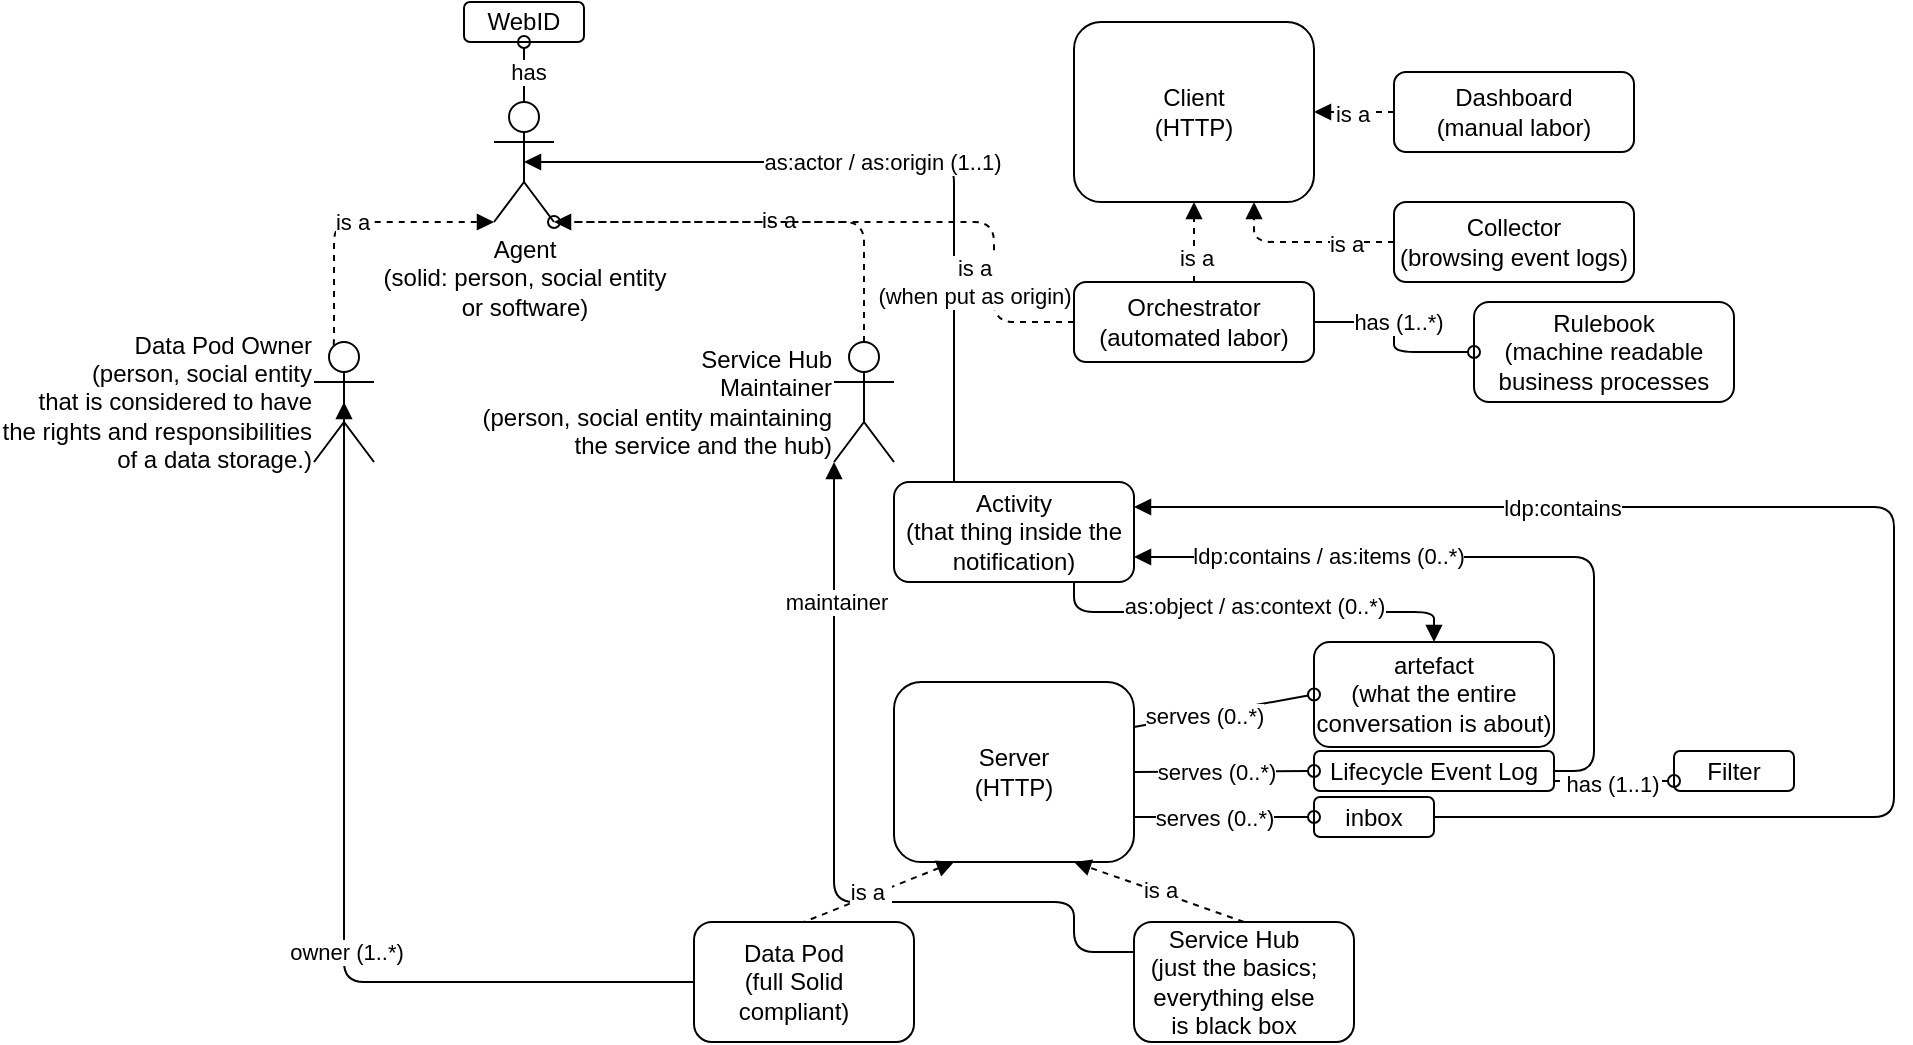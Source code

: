 <mxfile>
    <diagram id="vyJPvvBAsfCQk672KLrS" name="Page-1">
        <mxGraphModel dx="1414" dy="1813" grid="1" gridSize="10" guides="1" tooltips="1" connect="1" arrows="1" fold="1" page="1" pageScale="1" pageWidth="827" pageHeight="1169" math="0" shadow="0">
            <root>
                <mxCell id="0"/>
                <mxCell id="1" parent="0"/>
                <mxCell id="25" style="edgeStyle=orthogonalEdgeStyle;html=1;exitX=0.5;exitY=0.5;exitDx=0;exitDy=0;exitPerimeter=0;entryX=0.25;entryY=0;entryDx=0;entryDy=0;startArrow=block;startFill=1;endArrow=none;endFill=0;" edge="1" parent="1" source="2" target="18">
                    <mxGeometry relative="1" as="geometry"/>
                </mxCell>
                <mxCell id="26" value="as:actor / as:origin (1..1)" style="edgeLabel;html=1;align=center;verticalAlign=middle;resizable=0;points=[];" vertex="1" connectable="0" parent="25">
                    <mxGeometry x="-0.098" relative="1" as="geometry">
                        <mxPoint x="10" as="offset"/>
                    </mxGeometry>
                </mxCell>
                <mxCell id="35" style="edgeStyle=orthogonalEdgeStyle;html=1;exitX=0.5;exitY=0;exitDx=0;exitDy=0;exitPerimeter=0;entryX=0.5;entryY=1;entryDx=0;entryDy=0;startArrow=none;startFill=0;endArrow=oval;endFill=0;" edge="1" parent="1" source="2" target="16">
                    <mxGeometry relative="1" as="geometry"/>
                </mxCell>
                <mxCell id="36" value="has" style="edgeLabel;html=1;align=center;verticalAlign=middle;resizable=0;points=[];" vertex="1" connectable="0" parent="35">
                    <mxGeometry x="0.044" y="-2" relative="1" as="geometry">
                        <mxPoint as="offset"/>
                    </mxGeometry>
                </mxCell>
                <mxCell id="2" value="Agent&lt;br&gt;(solid: person, social entity &lt;br&gt;or software)" style="shape=umlActor;verticalLabelPosition=bottom;verticalAlign=top;html=1;outlineConnect=0;" vertex="1" parent="1">
                    <mxGeometry x="30" y="-470" width="30" height="60" as="geometry"/>
                </mxCell>
                <mxCell id="23" style="edgeStyle=orthogonalEdgeStyle;html=1;exitX=0;exitY=0.5;exitDx=0;exitDy=0;startArrow=none;startFill=0;endArrow=block;endFill=1;entryX=0.5;entryY=0.5;entryDx=0;entryDy=0;entryPerimeter=0;" edge="1" parent="1" source="4" target="41">
                    <mxGeometry relative="1" as="geometry">
                        <mxPoint x="40" y="-190" as="targetPoint"/>
                        <Array as="points">
                            <mxPoint x="-45" y="-30"/>
                        </Array>
                    </mxGeometry>
                </mxCell>
                <mxCell id="24" value="owner (1..*)" style="edgeLabel;html=1;align=center;verticalAlign=middle;resizable=0;points=[];" vertex="1" connectable="0" parent="23">
                    <mxGeometry x="-0.18" y="-1" relative="1" as="geometry">
                        <mxPoint as="offset"/>
                    </mxGeometry>
                </mxCell>
                <mxCell id="4" value="&lt;div&gt;Data Pod&lt;br&gt;&lt;/div&gt;&lt;div&gt;(full Solid compliant)&lt;/div&gt;" style="rounded=1;whiteSpace=wrap;html=1;strokeWidth=1;strokeColor=default;align=center;verticalAlign=middle;spacingRight=10;fillColor=none;" vertex="1" parent="1">
                    <mxGeometry x="130" y="-60" width="110" height="60" as="geometry"/>
                </mxCell>
                <mxCell id="20" style="edgeStyle=none;html=1;exitX=0.5;exitY=0;exitDx=0;exitDy=0;entryX=0.75;entryY=1;entryDx=0;entryDy=0;endArrow=block;endFill=1;dashed=1;" edge="1" parent="1" source="5" target="6">
                    <mxGeometry relative="1" as="geometry"/>
                </mxCell>
                <mxCell id="34" value="is a" style="edgeLabel;html=1;align=center;verticalAlign=middle;resizable=0;points=[];" vertex="1" connectable="0" parent="20">
                    <mxGeometry x="0.004" relative="1" as="geometry">
                        <mxPoint y="-1" as="offset"/>
                    </mxGeometry>
                </mxCell>
                <mxCell id="66" style="edgeStyle=orthogonalEdgeStyle;html=1;exitX=0;exitY=0.25;exitDx=0;exitDy=0;startArrow=none;startFill=0;endArrow=block;endFill=1;entryX=0;entryY=1;entryDx=0;entryDy=0;entryPerimeter=0;" edge="1" parent="1" source="5" target="42">
                    <mxGeometry relative="1" as="geometry">
                        <Array as="points">
                            <mxPoint x="320" y="-45"/>
                            <mxPoint x="320" y="-70"/>
                            <mxPoint x="200" y="-70"/>
                        </Array>
                    </mxGeometry>
                </mxCell>
                <mxCell id="68" value="maintainer" style="edgeLabel;html=1;align=center;verticalAlign=middle;resizable=0;points=[];" vertex="1" connectable="0" parent="66">
                    <mxGeometry x="0.648" y="-1" relative="1" as="geometry">
                        <mxPoint as="offset"/>
                    </mxGeometry>
                </mxCell>
                <mxCell id="5" value="&lt;div&gt;Service Hub&lt;br&gt;&lt;/div&gt;&lt;div&gt;(just the basics; everything else is&amp;nbsp;&lt;span&gt;black box&lt;/span&gt;&lt;/div&gt;" style="rounded=1;whiteSpace=wrap;html=1;strokeWidth=1;strokeColor=default;align=center;verticalAlign=middle;spacingRight=10;fillColor=none;" vertex="1" parent="1">
                    <mxGeometry x="350" y="-60" width="110" height="60" as="geometry"/>
                </mxCell>
                <mxCell id="13" style="edgeStyle=none;html=1;exitX=1;exitY=0.25;exitDx=0;exitDy=0;entryX=0;entryY=0.5;entryDx=0;entryDy=0;endArrow=oval;endFill=0;" edge="1" parent="1" source="6" target="11">
                    <mxGeometry relative="1" as="geometry"/>
                </mxCell>
                <mxCell id="37" value="serves (0..*)" style="edgeLabel;html=1;align=center;verticalAlign=middle;resizable=0;points=[];" vertex="1" connectable="0" parent="13">
                    <mxGeometry x="-0.235" y="1" relative="1" as="geometry">
                        <mxPoint y="1" as="offset"/>
                    </mxGeometry>
                </mxCell>
                <mxCell id="14" style="edgeStyle=none;html=1;exitX=1;exitY=0.5;exitDx=0;exitDy=0;entryX=0;entryY=0.5;entryDx=0;entryDy=0;endArrow=oval;endFill=0;" edge="1" parent="1" source="6" target="8">
                    <mxGeometry relative="1" as="geometry"/>
                </mxCell>
                <mxCell id="38" value="serves (0..*)" style="edgeLabel;html=1;align=center;verticalAlign=middle;resizable=0;points=[];" vertex="1" connectable="0" parent="14">
                    <mxGeometry x="0.033" y="2" relative="1" as="geometry">
                        <mxPoint x="-6" y="2" as="offset"/>
                    </mxGeometry>
                </mxCell>
                <mxCell id="15" style="edgeStyle=none;html=1;exitX=1;exitY=0.75;exitDx=0;exitDy=0;entryX=0;entryY=0.5;entryDx=0;entryDy=0;endArrow=oval;endFill=0;" edge="1" parent="1" source="6" target="7">
                    <mxGeometry relative="1" as="geometry"/>
                </mxCell>
                <mxCell id="19" style="edgeStyle=none;html=1;exitX=0.25;exitY=1;exitDx=0;exitDy=0;entryX=0.5;entryY=0;entryDx=0;entryDy=0;endArrow=none;endFill=0;startArrow=block;startFill=1;dashed=1;" edge="1" parent="1" source="6" target="4">
                    <mxGeometry relative="1" as="geometry"/>
                </mxCell>
                <mxCell id="33" value="is a&amp;nbsp;" style="edgeLabel;html=1;align=center;verticalAlign=middle;resizable=0;points=[];" vertex="1" connectable="0" parent="19">
                    <mxGeometry x="0.11" y="-2" relative="1" as="geometry">
                        <mxPoint as="offset"/>
                    </mxGeometry>
                </mxCell>
                <mxCell id="6" value="Server&lt;br&gt;(HTTP)" style="rounded=1;whiteSpace=wrap;html=1;fillColor=none;" vertex="1" parent="1">
                    <mxGeometry x="230" y="-180" width="120" height="90" as="geometry"/>
                </mxCell>
                <mxCell id="27" style="edgeStyle=orthogonalEdgeStyle;html=1;exitX=1;exitY=0.5;exitDx=0;exitDy=0;entryX=1;entryY=0.25;entryDx=0;entryDy=0;startArrow=none;startFill=0;endArrow=block;endFill=1;" edge="1" parent="1" source="7" target="18">
                    <mxGeometry relative="1" as="geometry">
                        <Array as="points">
                            <mxPoint x="730" y="-112"/>
                            <mxPoint x="730" y="-267"/>
                        </Array>
                    </mxGeometry>
                </mxCell>
                <mxCell id="28" value="ldp:contains" style="edgeLabel;html=1;align=center;verticalAlign=middle;resizable=0;points=[];" vertex="1" connectable="0" parent="27">
                    <mxGeometry x="0.442" relative="1" as="geometry">
                        <mxPoint as="offset"/>
                    </mxGeometry>
                </mxCell>
                <mxCell id="7" value="inbox" style="rounded=1;whiteSpace=wrap;html=1;fillColor=none;" vertex="1" parent="1">
                    <mxGeometry x="440" y="-122.5" width="60" height="20" as="geometry"/>
                </mxCell>
                <mxCell id="29" style="edgeStyle=orthogonalEdgeStyle;html=1;exitX=1;exitY=0.5;exitDx=0;exitDy=0;entryX=1;entryY=0.75;entryDx=0;entryDy=0;startArrow=none;startFill=0;endArrow=block;endFill=1;" edge="1" parent="1" source="8" target="18">
                    <mxGeometry relative="1" as="geometry">
                        <Array as="points">
                            <mxPoint x="580" y="-135"/>
                            <mxPoint x="580" y="-242"/>
                        </Array>
                    </mxGeometry>
                </mxCell>
                <mxCell id="30" value="ldp:contains / as:items (0..*)" style="edgeLabel;html=1;align=center;verticalAlign=middle;resizable=0;points=[];" vertex="1" connectable="0" parent="29">
                    <mxGeometry x="0.599" y="-1" relative="1" as="geometry">
                        <mxPoint x="25" as="offset"/>
                    </mxGeometry>
                </mxCell>
                <mxCell id="64" style="edgeStyle=orthogonalEdgeStyle;html=1;exitX=1;exitY=0.75;exitDx=0;exitDy=0;entryX=0;entryY=0.75;entryDx=0;entryDy=0;dashed=1;startArrow=none;startFill=0;endArrow=oval;endFill=0;" edge="1" parent="1" source="8" target="63">
                    <mxGeometry relative="1" as="geometry"/>
                </mxCell>
                <mxCell id="65" value="has (1..1)" style="edgeLabel;html=1;align=center;verticalAlign=middle;resizable=0;points=[];" vertex="1" connectable="0" parent="64">
                    <mxGeometry x="-0.055" y="-1" relative="1" as="geometry">
                        <mxPoint as="offset"/>
                    </mxGeometry>
                </mxCell>
                <mxCell id="8" value="Lifecycle Event Log" style="rounded=1;whiteSpace=wrap;html=1;fillColor=none;" vertex="1" parent="1">
                    <mxGeometry x="440" y="-145.5" width="120" height="20" as="geometry"/>
                </mxCell>
                <mxCell id="31" style="edgeStyle=orthogonalEdgeStyle;html=1;exitX=0.5;exitY=0;exitDx=0;exitDy=0;entryX=0.75;entryY=1;entryDx=0;entryDy=0;startArrow=block;startFill=1;endArrow=none;endFill=0;" edge="1" parent="1" source="11" target="18">
                    <mxGeometry relative="1" as="geometry"/>
                </mxCell>
                <mxCell id="32" value="as:object / as:context (0..*)" style="edgeLabel;html=1;align=center;verticalAlign=middle;resizable=0;points=[];" vertex="1" connectable="0" parent="31">
                    <mxGeometry x="0.218" y="-3" relative="1" as="geometry">
                        <mxPoint x="23" as="offset"/>
                    </mxGeometry>
                </mxCell>
                <mxCell id="11" value="artefact&lt;br&gt;(what the entire conversation is about)" style="rounded=1;whiteSpace=wrap;html=1;fillColor=none;strokeColor=#000000;strokeWidth=1;" vertex="1" parent="1">
                    <mxGeometry x="440" y="-200" width="120" height="52.5" as="geometry"/>
                </mxCell>
                <mxCell id="16" value="WebID" style="rounded=1;whiteSpace=wrap;html=1;fillColor=none;" vertex="1" parent="1">
                    <mxGeometry x="15" y="-520" width="60" height="20" as="geometry"/>
                </mxCell>
                <mxCell id="18" value="Activity&lt;br&gt;(that thing inside the notification)" style="rounded=1;whiteSpace=wrap;html=1;fillColor=default;" vertex="1" parent="1">
                    <mxGeometry x="230" y="-280" width="120" height="50" as="geometry"/>
                </mxCell>
                <mxCell id="40" value="serves (0..*)" style="edgeLabel;html=1;align=center;verticalAlign=middle;resizable=0;points=[];" vertex="1" connectable="0" parent="1">
                    <mxGeometry x="389.998" y="-112.496" as="geometry"/>
                </mxCell>
                <mxCell id="45" style="edgeStyle=orthogonalEdgeStyle;html=1;exitX=0.25;exitY=0.1;exitDx=0;exitDy=0;exitPerimeter=0;entryX=0;entryY=1;entryDx=0;entryDy=0;entryPerimeter=0;startArrow=none;startFill=0;endArrow=block;endFill=1;dashed=1;" edge="1" parent="1" source="41" target="2">
                    <mxGeometry relative="1" as="geometry">
                        <Array as="points">
                            <mxPoint x="-50" y="-344"/>
                            <mxPoint x="-50" y="-410"/>
                        </Array>
                    </mxGeometry>
                </mxCell>
                <mxCell id="46" value="is a" style="edgeLabel;html=1;align=center;verticalAlign=middle;resizable=0;points=[];" vertex="1" connectable="0" parent="45">
                    <mxGeometry x="0.039" relative="1" as="geometry">
                        <mxPoint as="offset"/>
                    </mxGeometry>
                </mxCell>
                <mxCell id="41" value="Data Pod Owner&lt;br&gt;(person, social entity &lt;br&gt;that is considered to have &lt;br&gt;the rights and responsibilities &lt;br&gt;of a data storage.)" style="shape=umlActor;verticalLabelPosition=middle;verticalAlign=middle;html=1;outlineConnect=0;labelPosition=left;align=right;" vertex="1" parent="1">
                    <mxGeometry x="-60" y="-350" width="30" height="60" as="geometry"/>
                </mxCell>
                <mxCell id="47" style="edgeStyle=orthogonalEdgeStyle;html=1;exitX=0.5;exitY=0;exitDx=0;exitDy=0;exitPerimeter=0;entryX=1;entryY=1;entryDx=0;entryDy=0;entryPerimeter=0;startArrow=none;startFill=0;endArrow=block;endFill=1;dashed=1;" edge="1" parent="1" source="42" target="2">
                    <mxGeometry relative="1" as="geometry">
                        <Array as="points">
                            <mxPoint x="215" y="-410"/>
                        </Array>
                    </mxGeometry>
                </mxCell>
                <mxCell id="48" value="is a" style="edgeLabel;html=1;align=center;verticalAlign=middle;resizable=0;points=[];" vertex="1" connectable="0" parent="47">
                    <mxGeometry x="-0.038" y="-1" relative="1" as="geometry">
                        <mxPoint as="offset"/>
                    </mxGeometry>
                </mxCell>
                <mxCell id="42" value="Service Hub&lt;br&gt;Maintainer&lt;br&gt;(person, social entity maintaining &lt;br&gt;the service and the hub)" style="shape=umlActor;verticalLabelPosition=middle;verticalAlign=middle;html=1;outlineConnect=0;labelPosition=left;align=right;" vertex="1" parent="1">
                    <mxGeometry x="200" y="-350" width="30" height="60" as="geometry"/>
                </mxCell>
                <mxCell id="53" style="edgeStyle=orthogonalEdgeStyle;html=1;exitX=0.5;exitY=0;exitDx=0;exitDy=0;dashed=1;startArrow=none;startFill=0;endArrow=block;endFill=1;" edge="1" parent="1" source="51" target="59">
                    <mxGeometry relative="1" as="geometry"/>
                </mxCell>
                <mxCell id="56" value="is a" style="edgeLabel;html=1;align=center;verticalAlign=middle;resizable=0;points=[];" vertex="1" connectable="0" parent="53">
                    <mxGeometry x="-0.392" y="-1" relative="1" as="geometry">
                        <mxPoint as="offset"/>
                    </mxGeometry>
                </mxCell>
                <mxCell id="70" style="edgeStyle=orthogonalEdgeStyle;html=1;exitX=1;exitY=0.5;exitDx=0;exitDy=0;entryX=0;entryY=0.5;entryDx=0;entryDy=0;startArrow=none;startFill=0;endArrow=oval;endFill=0;" edge="1" parent="1" source="51" target="69">
                    <mxGeometry relative="1" as="geometry"/>
                </mxCell>
                <mxCell id="71" value="has (1..*)" style="edgeLabel;html=1;align=center;verticalAlign=middle;resizable=0;points=[];" vertex="1" connectable="0" parent="70">
                    <mxGeometry x="-0.157" y="1" relative="1" as="geometry">
                        <mxPoint x="1" as="offset"/>
                    </mxGeometry>
                </mxCell>
                <mxCell id="72" style="edgeStyle=orthogonalEdgeStyle;html=1;exitX=0;exitY=0.5;exitDx=0;exitDy=0;startArrow=none;startFill=0;endArrow=oval;endFill=0;dashed=1;" edge="1" parent="1" source="51">
                    <mxGeometry relative="1" as="geometry">
                        <mxPoint x="60" y="-410" as="targetPoint"/>
                        <Array as="points">
                            <mxPoint x="280" y="-360"/>
                            <mxPoint x="280" y="-410"/>
                        </Array>
                    </mxGeometry>
                </mxCell>
                <mxCell id="73" value="is a &lt;br&gt;(when put as origin)" style="edgeLabel;html=1;align=center;verticalAlign=middle;resizable=0;points=[];" vertex="1" connectable="0" parent="72">
                    <mxGeometry x="-0.132" relative="1" as="geometry">
                        <mxPoint x="34" y="30" as="offset"/>
                    </mxGeometry>
                </mxCell>
                <mxCell id="51" value="Orchestrator&lt;br&gt;(automated labor)" style="rounded=1;whiteSpace=wrap;html=1;fillColor=default;" vertex="1" parent="1">
                    <mxGeometry x="320" y="-380" width="120" height="40" as="geometry"/>
                </mxCell>
                <mxCell id="54" style="edgeStyle=orthogonalEdgeStyle;html=1;exitX=0;exitY=0.5;exitDx=0;exitDy=0;entryX=0.75;entryY=1;entryDx=0;entryDy=0;dashed=1;startArrow=none;startFill=0;endArrow=block;endFill=1;" edge="1" parent="1" source="52" target="59">
                    <mxGeometry relative="1" as="geometry"/>
                </mxCell>
                <mxCell id="55" value="is a" style="edgeLabel;html=1;align=center;verticalAlign=middle;resizable=0;points=[];" vertex="1" connectable="0" parent="54">
                    <mxGeometry x="-0.453" y="1" relative="1" as="geometry">
                        <mxPoint as="offset"/>
                    </mxGeometry>
                </mxCell>
                <mxCell id="52" value="Collector&lt;br&gt;(browsing event logs)" style="rounded=1;whiteSpace=wrap;html=1;fillColor=default;" vertex="1" parent="1">
                    <mxGeometry x="480" y="-420" width="120" height="40" as="geometry"/>
                </mxCell>
                <mxCell id="59" value="Client&lt;br&gt;(HTTP)" style="rounded=1;whiteSpace=wrap;html=1;fillColor=none;" vertex="1" parent="1">
                    <mxGeometry x="320" y="-510" width="120" height="90" as="geometry"/>
                </mxCell>
                <mxCell id="61" style="edgeStyle=orthogonalEdgeStyle;html=1;exitX=0;exitY=0.5;exitDx=0;exitDy=0;entryX=1;entryY=0.5;entryDx=0;entryDy=0;dashed=1;startArrow=none;startFill=0;endArrow=block;endFill=1;" edge="1" parent="1" source="60" target="59">
                    <mxGeometry relative="1" as="geometry"/>
                </mxCell>
                <mxCell id="62" value="is a" style="edgeLabel;html=1;align=center;verticalAlign=middle;resizable=0;points=[];" vertex="1" connectable="0" parent="61">
                    <mxGeometry x="0.051" y="1" relative="1" as="geometry">
                        <mxPoint as="offset"/>
                    </mxGeometry>
                </mxCell>
                <mxCell id="60" value="Dashboard&lt;br&gt;(manual labor)" style="rounded=1;whiteSpace=wrap;html=1;fillColor=default;" vertex="1" parent="1">
                    <mxGeometry x="480" y="-485" width="120" height="40" as="geometry"/>
                </mxCell>
                <mxCell id="63" value="Filter" style="rounded=1;whiteSpace=wrap;html=1;fillColor=none;" vertex="1" parent="1">
                    <mxGeometry x="620" y="-145.5" width="60" height="20" as="geometry"/>
                </mxCell>
                <mxCell id="69" value="Rulebook&lt;br&gt;(machine readable business processes" style="rounded=1;whiteSpace=wrap;html=1;fillColor=none;" vertex="1" parent="1">
                    <mxGeometry x="520" y="-370" width="130" height="50" as="geometry"/>
                </mxCell>
            </root>
        </mxGraphModel>
    </diagram>
</mxfile>